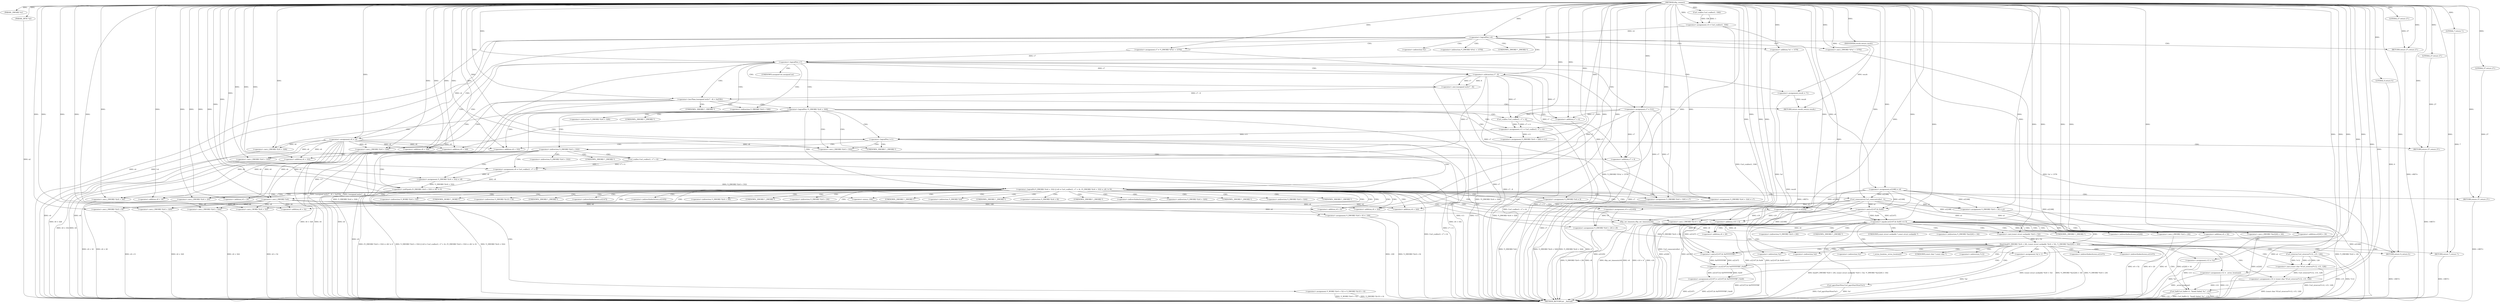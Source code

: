 digraph tftp_connect {  
"1000113" [label = "(METHOD,tftp_connect)" ]
"1000385" [label = "(METHOD_RETURN,int __fastcall)" ]
"1000114" [label = "(PARAM,_DWORD *a1)" ]
"1000115" [label = "(PARAM,_BYTE *a2)" ]
"1000129" [label = "(<operator>.assignment,v4 = Curl_ccalloc(1, 336))" ]
"1000131" [label = "(Curl_ccalloc,Curl_ccalloc(1, 336))" ]
"1000134" [label = "(<operator>.assignment,a1[188] = v4)" ]
"1000140" [label = "(<operator>.logicalNot,!v4)" ]
"1000142" [label = "(RETURN,return 27;,return 27;)" ]
"1000143" [label = "(LITERAL,27,return 27;)" ]
"1000144" [label = "(<operator>.assignment,v6 = v4)" ]
"1000147" [label = "(<operator>.assignment,v7 = *(_DWORD *)(*a1 + 1576))" ]
"1000150" [label = "(<operator>.cast,(_DWORD *)(*a1 + 1576))" ]
"1000152" [label = "(<operator>.addition,*a1 + 1576)" ]
"1000157" [label = "(<operator>.logicalNot,!v7)" ]
"1000160" [label = "(<operator>.assignment,v7 = 512)" ]
"1000164" [label = "(<operator>.assignment,result = 71)" ]
"1000168" [label = "(<operator>.lessThan,(unsigned int)(v7 - 8) < 0xFFB1)" ]
"1000169" [label = "(<operator>.cast,(unsigned int)(v7 - 8))" ]
"1000171" [label = "(<operator>.subtraction,v7 - 8)" ]
"1000178" [label = "(<operator>.logicalNot,!*(_DWORD *)(v6 + 328))" ]
"1000180" [label = "(<operator>.cast,(_DWORD *)(v6 + 328))" ]
"1000182" [label = "(<operator>.addition,v6 + 328)" ]
"1000186" [label = "(<operator>.assignment,v11 = Curl_ccalloc(1, v7 + 4))" ]
"1000188" [label = "(Curl_ccalloc,Curl_ccalloc(1, v7 + 4))" ]
"1000190" [label = "(<operator>.addition,v7 + 4)" ]
"1000193" [label = "(<operator>.assignment,*(_DWORD *)(v6 + 328) = v11)" ]
"1000195" [label = "(<operator>.cast,(_DWORD *)(v6 + 328))" ]
"1000197" [label = "(<operator>.addition,v6 + 328)" ]
"1000202" [label = "(<operator>.logicalNot,!v11)" ]
"1000204" [label = "(RETURN,return 27;,return 27;)" ]
"1000205" [label = "(LITERAL,27,return 27;)" ]
"1000207" [label = "(<operator>.logicalOr,*(_DWORD *)(v6 + 332) || (v8 = Curl_ccalloc(1, v7 + 4), (*(_DWORD *)(v6 + 332) = v8) != 0))" ]
"1000209" [label = "(<operator>.cast,(_DWORD *)(v6 + 332))" ]
"1000211" [label = "(<operator>.addition,v6 + 332)" ]
"1000215" [label = "(<operator>.assignment,v8 = Curl_ccalloc(1, v7 + 4))" ]
"1000217" [label = "(Curl_ccalloc,Curl_ccalloc(1, v7 + 4))" ]
"1000219" [label = "(<operator>.addition,v7 + 4)" ]
"1000222" [label = "(<operator>.notEquals,(*(_DWORD *)(v6 + 332) = v8) != 0)" ]
"1000223" [label = "(<operator>.assignment,*(_DWORD *)(v6 + 332) = v8)" ]
"1000225" [label = "(<operator>.cast,(_DWORD *)(v6 + 332))" ]
"1000227" [label = "(<operator>.addition,v6 + 332)" ]
"1000233" [label = "(Curl_conncontrol,Curl_conncontrol(a1, 1))" ]
"1000236" [label = "(<operator>.assignment,v9 = a1[105])" ]
"1000241" [label = "(<operator>.assignment,*(_DWORD *)(v6 + 16) = a1)" ]
"1000243" [label = "(<operator>.cast,(_DWORD *)(v6 + 16))" ]
"1000245" [label = "(<operator>.addition,v6 + 16)" ]
"1000249" [label = "(<operator>.assignment,*(_DWORD *)(v6 + 20) = v9)" ]
"1000251" [label = "(<operator>.cast,(_DWORD *)(v6 + 20))" ]
"1000253" [label = "(<operator>.addition,v6 + 20)" ]
"1000257" [label = "(<operator>.assignment,*(_DWORD *)v6 = 0)" ]
"1000259" [label = "(<operator>.cast,(_DWORD *)v6)" ]
"1000263" [label = "(<operator>.assignment,*(_DWORD *)(v6 + 8) = -100)" ]
"1000265" [label = "(<operator>.cast,(_DWORD *)(v6 + 8))" ]
"1000267" [label = "(<operator>.addition,v6 + 8)" ]
"1000270" [label = "(<operator>.minus,-100)" ]
"1000272" [label = "(<operator>.assignment,v10 = a1[20])" ]
"1000277" [label = "(<operator>.assignment,*(_DWORD *)(v6 + 320) = v7)" ]
"1000279" [label = "(<operator>.cast,(_DWORD *)(v6 + 320))" ]
"1000281" [label = "(<operator>.addition,v6 + 320)" ]
"1000285" [label = "(<operator>.assignment,*(_DWORD *)(v6 + 324) = v7)" ]
"1000287" [label = "(<operator>.cast,(_DWORD *)(v6 + 324))" ]
"1000289" [label = "(<operator>.addition,v6 + 324)" ]
"1000293" [label = "(<operator>.assignment,*(_WORD *)(v6 + 52) = *(_DWORD *)(v10 + 4))" ]
"1000295" [label = "(<operator>.cast,(_WORD *)(v6 + 52))" ]
"1000297" [label = "(<operator>.addition,v6 + 52)" ]
"1000301" [label = "(<operator>.cast,(_DWORD *)(v10 + 4))" ]
"1000303" [label = "(<operator>.addition,v10 + 4)" ]
"1000306" [label = "(tftp_set_timeouts,tftp_set_timeouts(v6))" ]
"1000309" [label = "(<operator>.equals,(a1[147] & 0x40) == 0)" ]
"1000310" [label = "(<operator>.and,a1[147] & 0x40)" ]
"1000318" [label = "(bind,bind(*(_DWORD *)(v6 + 20), (const struct sockaddr *)(v6 + 52), *(_DWORD *)(a1[20] + 16)))" ]
"1000320" [label = "(<operator>.cast,(_DWORD *)(v6 + 20))" ]
"1000322" [label = "(<operator>.addition,v6 + 20)" ]
"1000325" [label = "(<operator>.cast,(const struct sockaddr *)(v6 + 52))" ]
"1000327" [label = "(<operator>.addition,v6 + 52)" ]
"1000331" [label = "(<operator>.cast,(_DWORD *)(a1[20] + 16))" ]
"1000333" [label = "(<operator>.addition,a1[20] + 16)" ]
"1000339" [label = "(<operator>.assignment,v13 = *a1)" ]
"1000343" [label = "(<operator>.assignment,v12 = _errno_location())" ]
"1000346" [label = "(<operator>.assignment,v14 = (const char *)Curl_strerror(*v12, v15, 128))" ]
"1000348" [label = "(<operator>.cast,(const char *)Curl_strerror(*v12, v15, 128))" ]
"1000350" [label = "(Curl_strerror,Curl_strerror(*v12, v15, 128))" ]
"1000355" [label = "(Curl_failf,Curl_failf(v13, \"bind() failed; %s\", v14))" ]
"1000359" [label = "(RETURN,return 7;,return 7;)" ]
"1000360" [label = "(LITERAL,7,return 7;)" ]
"1000361" [label = "(<operator>.assignment,a1[147] = a1[147] & 0xFFFFFFBF | 0x40)" ]
"1000365" [label = "(<operator>.or,a1[147] & 0xFFFFFFBF | 0x40)" ]
"1000366" [label = "(<operator>.and,a1[147] & 0xFFFFFFBF)" ]
"1000372" [label = "(Curl_pgrsStartNow,Curl_pgrsStartNow(*a1))" ]
"1000375" [label = "(<operator>.assignment,*a2 = 1)" ]
"1000379" [label = "(RETURN,return 0;,return 0;)" ]
"1000380" [label = "(LITERAL,0,return 0;)" ]
"1000381" [label = "(RETURN,return 27;,return 27;)" ]
"1000382" [label = "(LITERAL,27,return 27;)" ]
"1000383" [label = "(RETURN,return result;,return result;)" ]
"1000384" [label = "(IDENTIFIER,result,return result;)" ]
"1000149" [label = "(<operator>.indirection,*(_DWORD *)(*a1 + 1576))" ]
"1000151" [label = "(UNKNOWN,_DWORD *,_DWORD *)" ]
"1000153" [label = "(<operator>.indirection,*a1)" ]
"1000170" [label = "(UNKNOWN,unsigned int,unsigned int)" ]
"1000179" [label = "(<operator>.indirection,*(_DWORD *)(v6 + 328))" ]
"1000181" [label = "(UNKNOWN,_DWORD *,_DWORD *)" ]
"1000194" [label = "(<operator>.indirection,*(_DWORD *)(v6 + 328))" ]
"1000196" [label = "(UNKNOWN,_DWORD *,_DWORD *)" ]
"1000208" [label = "(<operator>.indirection,*(_DWORD *)(v6 + 332))" ]
"1000210" [label = "(UNKNOWN,_DWORD *,_DWORD *)" ]
"1000224" [label = "(<operator>.indirection,*(_DWORD *)(v6 + 332))" ]
"1000226" [label = "(UNKNOWN,_DWORD *,_DWORD *)" ]
"1000238" [label = "(<operator>.indirectIndexAccess,a1[105])" ]
"1000242" [label = "(<operator>.indirection,*(_DWORD *)(v6 + 16))" ]
"1000244" [label = "(UNKNOWN,_DWORD *,_DWORD *)" ]
"1000250" [label = "(<operator>.indirection,*(_DWORD *)(v6 + 20))" ]
"1000252" [label = "(UNKNOWN,_DWORD *,_DWORD *)" ]
"1000258" [label = "(<operator>.indirection,*(_DWORD *)v6)" ]
"1000260" [label = "(UNKNOWN,_DWORD *,_DWORD *)" ]
"1000264" [label = "(<operator>.indirection,*(_DWORD *)(v6 + 8))" ]
"1000266" [label = "(UNKNOWN,_DWORD *,_DWORD *)" ]
"1000274" [label = "(<operator>.indirectIndexAccess,a1[20])" ]
"1000278" [label = "(<operator>.indirection,*(_DWORD *)(v6 + 320))" ]
"1000280" [label = "(UNKNOWN,_DWORD *,_DWORD *)" ]
"1000286" [label = "(<operator>.indirection,*(_DWORD *)(v6 + 324))" ]
"1000288" [label = "(UNKNOWN,_DWORD *,_DWORD *)" ]
"1000294" [label = "(<operator>.indirection,*(_WORD *)(v6 + 52))" ]
"1000296" [label = "(UNKNOWN,_WORD *,_WORD *)" ]
"1000300" [label = "(<operator>.indirection,*(_DWORD *)(v10 + 4))" ]
"1000302" [label = "(UNKNOWN,_DWORD *,_DWORD *)" ]
"1000311" [label = "(<operator>.indirectIndexAccess,a1[147])" ]
"1000319" [label = "(<operator>.indirection,*(_DWORD *)(v6 + 20))" ]
"1000321" [label = "(UNKNOWN,_DWORD *,_DWORD *)" ]
"1000326" [label = "(UNKNOWN,const struct sockaddr *,const struct sockaddr *)" ]
"1000330" [label = "(<operator>.indirection,*(_DWORD *)(a1[20] + 16))" ]
"1000332" [label = "(UNKNOWN,_DWORD *,_DWORD *)" ]
"1000334" [label = "(<operator>.indirectIndexAccess,a1[20])" ]
"1000341" [label = "(<operator>.indirection,*a1)" ]
"1000345" [label = "(_errno_location,_errno_location())" ]
"1000349" [label = "(UNKNOWN,const char *,const char *)" ]
"1000351" [label = "(<operator>.indirection,*v12)" ]
"1000362" [label = "(<operator>.indirectIndexAccess,a1[147])" ]
"1000367" [label = "(<operator>.indirectIndexAccess,a1[147])" ]
"1000373" [label = "(<operator>.indirection,*a1)" ]
"1000376" [label = "(<operator>.indirection,*a2)" ]
  "1000150" -> "1000385"  [ label = "DDG: *a1 + 1576"] 
  "1000227" -> "1000385"  [ label = "DDG: v6"] 
  "1000211" -> "1000385"  [ label = "DDG: v6"] 
  "1000287" -> "1000385"  [ label = "DDG: v6 + 324"] 
  "1000325" -> "1000385"  [ label = "DDG: v6 + 52"] 
  "1000293" -> "1000385"  [ label = "DDG: *(_WORD *)(v6 + 52)"] 
  "1000160" -> "1000385"  [ label = "DDG: v7"] 
  "1000265" -> "1000385"  [ label = "DDG: v6 + 8"] 
  "1000193" -> "1000385"  [ label = "DDG: *(_DWORD *)(v6 + 328)"] 
  "1000346" -> "1000385"  [ label = "DDG: (const char *)Curl_strerror(*v12, v15, 128)"] 
  "1000190" -> "1000385"  [ label = "DDG: v7"] 
  "1000306" -> "1000385"  [ label = "DDG: v6"] 
  "1000320" -> "1000385"  [ label = "DDG: v6 + 20"] 
  "1000202" -> "1000385"  [ label = "DDG: v11"] 
  "1000318" -> "1000385"  [ label = "DDG: (const struct sockaddr *)(v6 + 52)"] 
  "1000343" -> "1000385"  [ label = "DDG: v12"] 
  "1000318" -> "1000385"  [ label = "DDG: *(_DWORD *)(a1[20] + 16)"] 
  "1000350" -> "1000385"  [ label = "DDG: v15"] 
  "1000318" -> "1000385"  [ label = "DDG: *(_DWORD *)(v6 + 20)"] 
  "1000233" -> "1000385"  [ label = "DDG: Curl_conncontrol(a1, 1)"] 
  "1000350" -> "1000385"  [ label = "DDG: *v12"] 
  "1000257" -> "1000385"  [ label = "DDG: *(_DWORD *)v6"] 
  "1000157" -> "1000385"  [ label = "DDG: !v7"] 
  "1000215" -> "1000385"  [ label = "DDG: Curl_ccalloc(1, v7 + 4)"] 
  "1000178" -> "1000385"  [ label = "DDG: !*(_DWORD *)(v6 + 328)"] 
  "1000333" -> "1000385"  [ label = "DDG: a1[20]"] 
  "1000223" -> "1000385"  [ label = "DDG: v8"] 
  "1000209" -> "1000385"  [ label = "DDG: v6 + 332"] 
  "1000249" -> "1000385"  [ label = "DDG: v9"] 
  "1000219" -> "1000385"  [ label = "DDG: v7"] 
  "1000355" -> "1000385"  [ label = "DDG: Curl_failf(v13, \"bind() failed; %s\", v14)"] 
  "1000375" -> "1000385"  [ label = "DDG: *a2"] 
  "1000355" -> "1000385"  [ label = "DDG: v13"] 
  "1000272" -> "1000385"  [ label = "DDG: a1[20]"] 
  "1000263" -> "1000385"  [ label = "DDG: -100"] 
  "1000339" -> "1000385"  [ label = "DDG: *a1"] 
  "1000249" -> "1000385"  [ label = "DDG: *(_DWORD *)(v6 + 20)"] 
  "1000225" -> "1000385"  [ label = "DDG: v6 + 332"] 
  "1000152" -> "1000385"  [ label = "DDG: *a1"] 
  "1000361" -> "1000385"  [ label = "DDG: a1[147] & 0xFFFFFFBF | 0x40"] 
  "1000285" -> "1000385"  [ label = "DDG: v7"] 
  "1000147" -> "1000385"  [ label = "DDG: *(_DWORD *)(*a1 + 1576)"] 
  "1000343" -> "1000385"  [ label = "DDG: _errno_location()"] 
  "1000180" -> "1000385"  [ label = "DDG: v6 + 328"] 
  "1000251" -> "1000385"  [ label = "DDG: v6 + 20"] 
  "1000309" -> "1000385"  [ label = "DDG: a1[147] & 0x40"] 
  "1000188" -> "1000385"  [ label = "DDG: v7 + 4"] 
  "1000115" -> "1000385"  [ label = "DDG: a2"] 
  "1000303" -> "1000385"  [ label = "DDG: v10"] 
  "1000348" -> "1000385"  [ label = "DDG: Curl_strerror(*v12, v15, 128)"] 
  "1000207" -> "1000385"  [ label = "DDG: *(_DWORD *)(v6 + 332) || (v8 = Curl_ccalloc(1, v7 + 4), (*(_DWORD *)(v6 + 332) = v8) != 0)"] 
  "1000222" -> "1000385"  [ label = "DDG: (*(_DWORD *)(v6 + 332) = v8) != 0"] 
  "1000129" -> "1000385"  [ label = "DDG: Curl_ccalloc(1, 336)"] 
  "1000241" -> "1000385"  [ label = "DDG: a1"] 
  "1000365" -> "1000385"  [ label = "DDG: a1[147] & 0xFFFFFFBF"] 
  "1000285" -> "1000385"  [ label = "DDG: *(_DWORD *)(v6 + 324)"] 
  "1000301" -> "1000385"  [ label = "DDG: v10 + 4"] 
  "1000310" -> "1000385"  [ label = "DDG: a1[147]"] 
  "1000197" -> "1000385"  [ label = "DDG: v6"] 
  "1000372" -> "1000385"  [ label = "DDG: Curl_pgrsStartNow(*a1)"] 
  "1000186" -> "1000385"  [ label = "DDG: Curl_ccalloc(1, v7 + 4)"] 
  "1000207" -> "1000385"  [ label = "DDG: *(_DWORD *)(v6 + 332)"] 
  "1000169" -> "1000385"  [ label = "DDG: v7 - 8"] 
  "1000279" -> "1000385"  [ label = "DDG: v6 + 320"] 
  "1000134" -> "1000385"  [ label = "DDG: a1[188]"] 
  "1000140" -> "1000385"  [ label = "DDG: v4"] 
  "1000306" -> "1000385"  [ label = "DDG: tftp_set_timeouts(v6)"] 
  "1000327" -> "1000385"  [ label = "DDG: v6"] 
  "1000293" -> "1000385"  [ label = "DDG: *(_DWORD *)(v10 + 4)"] 
  "1000241" -> "1000385"  [ label = "DDG: *(_DWORD *)(v6 + 16)"] 
  "1000178" -> "1000385"  [ label = "DDG: *(_DWORD *)(v6 + 328)"] 
  "1000168" -> "1000385"  [ label = "DDG: (unsigned int)(v7 - 8)"] 
  "1000140" -> "1000385"  [ label = "DDG: !v4"] 
  "1000277" -> "1000385"  [ label = "DDG: *(_DWORD *)(v6 + 320)"] 
  "1000263" -> "1000385"  [ label = "DDG: *(_DWORD *)(v6 + 8)"] 
  "1000144" -> "1000385"  [ label = "DDG: v6"] 
  "1000236" -> "1000385"  [ label = "DDG: a1[105]"] 
  "1000309" -> "1000385"  [ label = "DDG: (a1[147] & 0x40) == 0"] 
  "1000318" -> "1000385"  [ label = "DDG: bind(*(_DWORD *)(v6 + 20), (const struct sockaddr *)(v6 + 52), *(_DWORD *)(a1[20] + 16))"] 
  "1000372" -> "1000385"  [ label = "DDG: *a1"] 
  "1000171" -> "1000385"  [ label = "DDG: v7"] 
  "1000202" -> "1000385"  [ label = "DDG: !v11"] 
  "1000195" -> "1000385"  [ label = "DDG: v6 + 328"] 
  "1000295" -> "1000385"  [ label = "DDG: v6 + 52"] 
  "1000144" -> "1000385"  [ label = "DDG: v4"] 
  "1000243" -> "1000385"  [ label = "DDG: v6 + 16"] 
  "1000355" -> "1000385"  [ label = "DDG: v14"] 
  "1000168" -> "1000385"  [ label = "DDG: (unsigned int)(v7 - 8) < 0xFFB1"] 
  "1000361" -> "1000385"  [ label = "DDG: a1[147]"] 
  "1000164" -> "1000385"  [ label = "DDG: result"] 
  "1000217" -> "1000385"  [ label = "DDG: v7 + 4"] 
  "1000331" -> "1000385"  [ label = "DDG: a1[20] + 16"] 
  "1000142" -> "1000385"  [ label = "DDG: <RET>"] 
  "1000381" -> "1000385"  [ label = "DDG: <RET>"] 
  "1000383" -> "1000385"  [ label = "DDG: <RET>"] 
  "1000359" -> "1000385"  [ label = "DDG: <RET>"] 
  "1000379" -> "1000385"  [ label = "DDG: <RET>"] 
  "1000204" -> "1000385"  [ label = "DDG: <RET>"] 
  "1000113" -> "1000114"  [ label = "DDG: "] 
  "1000113" -> "1000115"  [ label = "DDG: "] 
  "1000131" -> "1000129"  [ label = "DDG: 1"] 
  "1000131" -> "1000129"  [ label = "DDG: 336"] 
  "1000113" -> "1000129"  [ label = "DDG: "] 
  "1000113" -> "1000131"  [ label = "DDG: "] 
  "1000129" -> "1000134"  [ label = "DDG: v4"] 
  "1000113" -> "1000134"  [ label = "DDG: "] 
  "1000113" -> "1000140"  [ label = "DDG: "] 
  "1000129" -> "1000140"  [ label = "DDG: v4"] 
  "1000143" -> "1000142"  [ label = "DDG: 27"] 
  "1000113" -> "1000142"  [ label = "DDG: "] 
  "1000113" -> "1000143"  [ label = "DDG: "] 
  "1000140" -> "1000144"  [ label = "DDG: v4"] 
  "1000113" -> "1000144"  [ label = "DDG: "] 
  "1000113" -> "1000147"  [ label = "DDG: "] 
  "1000113" -> "1000150"  [ label = "DDG: "] 
  "1000113" -> "1000152"  [ label = "DDG: "] 
  "1000147" -> "1000157"  [ label = "DDG: v7"] 
  "1000113" -> "1000157"  [ label = "DDG: "] 
  "1000113" -> "1000160"  [ label = "DDG: "] 
  "1000113" -> "1000164"  [ label = "DDG: "] 
  "1000169" -> "1000168"  [ label = "DDG: v7 - 8"] 
  "1000171" -> "1000169"  [ label = "DDG: v7"] 
  "1000171" -> "1000169"  [ label = "DDG: 8"] 
  "1000157" -> "1000171"  [ label = "DDG: v7"] 
  "1000113" -> "1000171"  [ label = "DDG: "] 
  "1000113" -> "1000168"  [ label = "DDG: "] 
  "1000144" -> "1000180"  [ label = "DDG: v6"] 
  "1000113" -> "1000180"  [ label = "DDG: "] 
  "1000144" -> "1000182"  [ label = "DDG: v6"] 
  "1000113" -> "1000182"  [ label = "DDG: "] 
  "1000188" -> "1000186"  [ label = "DDG: 1"] 
  "1000188" -> "1000186"  [ label = "DDG: v7 + 4"] 
  "1000113" -> "1000186"  [ label = "DDG: "] 
  "1000113" -> "1000188"  [ label = "DDG: "] 
  "1000160" -> "1000188"  [ label = "DDG: v7"] 
  "1000171" -> "1000188"  [ label = "DDG: v7"] 
  "1000160" -> "1000190"  [ label = "DDG: v7"] 
  "1000171" -> "1000190"  [ label = "DDG: v7"] 
  "1000113" -> "1000190"  [ label = "DDG: "] 
  "1000186" -> "1000193"  [ label = "DDG: v11"] 
  "1000113" -> "1000193"  [ label = "DDG: "] 
  "1000113" -> "1000195"  [ label = "DDG: "] 
  "1000144" -> "1000195"  [ label = "DDG: v6"] 
  "1000113" -> "1000197"  [ label = "DDG: "] 
  "1000144" -> "1000197"  [ label = "DDG: v6"] 
  "1000113" -> "1000202"  [ label = "DDG: "] 
  "1000186" -> "1000202"  [ label = "DDG: v11"] 
  "1000205" -> "1000204"  [ label = "DDG: 27"] 
  "1000113" -> "1000204"  [ label = "DDG: "] 
  "1000113" -> "1000205"  [ label = "DDG: "] 
  "1000223" -> "1000207"  [ label = "DDG: *(_DWORD *)(v6 + 332)"] 
  "1000113" -> "1000209"  [ label = "DDG: "] 
  "1000144" -> "1000209"  [ label = "DDG: v6"] 
  "1000113" -> "1000211"  [ label = "DDG: "] 
  "1000144" -> "1000211"  [ label = "DDG: v6"] 
  "1000217" -> "1000215"  [ label = "DDG: 1"] 
  "1000217" -> "1000215"  [ label = "DDG: v7 + 4"] 
  "1000113" -> "1000215"  [ label = "DDG: "] 
  "1000113" -> "1000217"  [ label = "DDG: "] 
  "1000160" -> "1000217"  [ label = "DDG: v7"] 
  "1000171" -> "1000217"  [ label = "DDG: v7"] 
  "1000160" -> "1000219"  [ label = "DDG: v7"] 
  "1000171" -> "1000219"  [ label = "DDG: v7"] 
  "1000113" -> "1000219"  [ label = "DDG: "] 
  "1000223" -> "1000222"  [ label = "DDG: *(_DWORD *)(v6 + 332)"] 
  "1000215" -> "1000222"  [ label = "DDG: v8"] 
  "1000113" -> "1000222"  [ label = "DDG: "] 
  "1000113" -> "1000225"  [ label = "DDG: "] 
  "1000144" -> "1000225"  [ label = "DDG: v6"] 
  "1000113" -> "1000227"  [ label = "DDG: "] 
  "1000144" -> "1000227"  [ label = "DDG: v6"] 
  "1000215" -> "1000223"  [ label = "DDG: v8"] 
  "1000113" -> "1000223"  [ label = "DDG: "] 
  "1000134" -> "1000233"  [ label = "DDG: a1[188]"] 
  "1000113" -> "1000233"  [ label = "DDG: "] 
  "1000233" -> "1000236"  [ label = "DDG: a1"] 
  "1000113" -> "1000236"  [ label = "DDG: "] 
  "1000233" -> "1000241"  [ label = "DDG: a1"] 
  "1000134" -> "1000241"  [ label = "DDG: a1[188]"] 
  "1000113" -> "1000241"  [ label = "DDG: "] 
  "1000113" -> "1000243"  [ label = "DDG: "] 
  "1000144" -> "1000243"  [ label = "DDG: v6"] 
  "1000113" -> "1000245"  [ label = "DDG: "] 
  "1000144" -> "1000245"  [ label = "DDG: v6"] 
  "1000236" -> "1000249"  [ label = "DDG: v9"] 
  "1000113" -> "1000249"  [ label = "DDG: "] 
  "1000113" -> "1000251"  [ label = "DDG: "] 
  "1000144" -> "1000251"  [ label = "DDG: v6"] 
  "1000113" -> "1000253"  [ label = "DDG: "] 
  "1000144" -> "1000253"  [ label = "DDG: v6"] 
  "1000113" -> "1000257"  [ label = "DDG: "] 
  "1000113" -> "1000259"  [ label = "DDG: "] 
  "1000144" -> "1000259"  [ label = "DDG: v6"] 
  "1000270" -> "1000263"  [ label = "DDG: 100"] 
  "1000259" -> "1000265"  [ label = "DDG: v6"] 
  "1000113" -> "1000265"  [ label = "DDG: "] 
  "1000259" -> "1000267"  [ label = "DDG: v6"] 
  "1000113" -> "1000267"  [ label = "DDG: "] 
  "1000113" -> "1000270"  [ label = "DDG: "] 
  "1000233" -> "1000272"  [ label = "DDG: a1"] 
  "1000134" -> "1000272"  [ label = "DDG: a1[188]"] 
  "1000113" -> "1000272"  [ label = "DDG: "] 
  "1000160" -> "1000277"  [ label = "DDG: v7"] 
  "1000171" -> "1000277"  [ label = "DDG: v7"] 
  "1000113" -> "1000277"  [ label = "DDG: "] 
  "1000113" -> "1000279"  [ label = "DDG: "] 
  "1000259" -> "1000279"  [ label = "DDG: v6"] 
  "1000113" -> "1000281"  [ label = "DDG: "] 
  "1000259" -> "1000281"  [ label = "DDG: v6"] 
  "1000113" -> "1000285"  [ label = "DDG: "] 
  "1000160" -> "1000285"  [ label = "DDG: v7"] 
  "1000171" -> "1000285"  [ label = "DDG: v7"] 
  "1000113" -> "1000287"  [ label = "DDG: "] 
  "1000259" -> "1000287"  [ label = "DDG: v6"] 
  "1000113" -> "1000289"  [ label = "DDG: "] 
  "1000259" -> "1000289"  [ label = "DDG: v6"] 
  "1000113" -> "1000295"  [ label = "DDG: "] 
  "1000259" -> "1000295"  [ label = "DDG: v6"] 
  "1000113" -> "1000297"  [ label = "DDG: "] 
  "1000259" -> "1000297"  [ label = "DDG: v6"] 
  "1000272" -> "1000301"  [ label = "DDG: v10"] 
  "1000113" -> "1000301"  [ label = "DDG: "] 
  "1000272" -> "1000303"  [ label = "DDG: v10"] 
  "1000113" -> "1000303"  [ label = "DDG: "] 
  "1000113" -> "1000306"  [ label = "DDG: "] 
  "1000259" -> "1000306"  [ label = "DDG: v6"] 
  "1000310" -> "1000309"  [ label = "DDG: a1[147]"] 
  "1000310" -> "1000309"  [ label = "DDG: 0x40"] 
  "1000233" -> "1000310"  [ label = "DDG: a1"] 
  "1000134" -> "1000310"  [ label = "DDG: a1[188]"] 
  "1000113" -> "1000310"  [ label = "DDG: "] 
  "1000113" -> "1000309"  [ label = "DDG: "] 
  "1000249" -> "1000318"  [ label = "DDG: *(_DWORD *)(v6 + 20)"] 
  "1000306" -> "1000320"  [ label = "DDG: v6"] 
  "1000113" -> "1000320"  [ label = "DDG: "] 
  "1000306" -> "1000322"  [ label = "DDG: v6"] 
  "1000113" -> "1000322"  [ label = "DDG: "] 
  "1000325" -> "1000318"  [ label = "DDG: v6 + 52"] 
  "1000113" -> "1000325"  [ label = "DDG: "] 
  "1000306" -> "1000325"  [ label = "DDG: v6"] 
  "1000113" -> "1000327"  [ label = "DDG: "] 
  "1000306" -> "1000327"  [ label = "DDG: v6"] 
  "1000233" -> "1000331"  [ label = "DDG: a1"] 
  "1000134" -> "1000331"  [ label = "DDG: a1[188]"] 
  "1000113" -> "1000331"  [ label = "DDG: "] 
  "1000233" -> "1000333"  [ label = "DDG: a1"] 
  "1000134" -> "1000333"  [ label = "DDG: a1[188]"] 
  "1000113" -> "1000333"  [ label = "DDG: "] 
  "1000113" -> "1000339"  [ label = "DDG: "] 
  "1000113" -> "1000343"  [ label = "DDG: "] 
  "1000348" -> "1000346"  [ label = "DDG: Curl_strerror(*v12, v15, 128)"] 
  "1000113" -> "1000346"  [ label = "DDG: "] 
  "1000350" -> "1000348"  [ label = "DDG: *v12"] 
  "1000350" -> "1000348"  [ label = "DDG: v15"] 
  "1000350" -> "1000348"  [ label = "DDG: 128"] 
  "1000113" -> "1000350"  [ label = "DDG: "] 
  "1000339" -> "1000355"  [ label = "DDG: v13"] 
  "1000113" -> "1000355"  [ label = "DDG: "] 
  "1000346" -> "1000355"  [ label = "DDG: v14"] 
  "1000360" -> "1000359"  [ label = "DDG: 7"] 
  "1000113" -> "1000359"  [ label = "DDG: "] 
  "1000113" -> "1000360"  [ label = "DDG: "] 
  "1000365" -> "1000361"  [ label = "DDG: a1[147] & 0xFFFFFFBF"] 
  "1000365" -> "1000361"  [ label = "DDG: 0x40"] 
  "1000366" -> "1000365"  [ label = "DDG: a1[147]"] 
  "1000366" -> "1000365"  [ label = "DDG: 0xFFFFFFBF"] 
  "1000310" -> "1000366"  [ label = "DDG: a1[147]"] 
  "1000233" -> "1000366"  [ label = "DDG: a1"] 
  "1000134" -> "1000366"  [ label = "DDG: a1[188]"] 
  "1000113" -> "1000366"  [ label = "DDG: "] 
  "1000113" -> "1000365"  [ label = "DDG: "] 
  "1000113" -> "1000375"  [ label = "DDG: "] 
  "1000380" -> "1000379"  [ label = "DDG: 0"] 
  "1000113" -> "1000379"  [ label = "DDG: "] 
  "1000113" -> "1000380"  [ label = "DDG: "] 
  "1000382" -> "1000381"  [ label = "DDG: 27"] 
  "1000113" -> "1000381"  [ label = "DDG: "] 
  "1000113" -> "1000382"  [ label = "DDG: "] 
  "1000384" -> "1000383"  [ label = "DDG: result"] 
  "1000164" -> "1000383"  [ label = "DDG: result"] 
  "1000113" -> "1000384"  [ label = "DDG: "] 
  "1000140" -> "1000144"  [ label = "CDG: "] 
  "1000140" -> "1000142"  [ label = "CDG: "] 
  "1000140" -> "1000157"  [ label = "CDG: "] 
  "1000140" -> "1000153"  [ label = "CDG: "] 
  "1000140" -> "1000152"  [ label = "CDG: "] 
  "1000140" -> "1000151"  [ label = "CDG: "] 
  "1000140" -> "1000150"  [ label = "CDG: "] 
  "1000140" -> "1000149"  [ label = "CDG: "] 
  "1000140" -> "1000147"  [ label = "CDG: "] 
  "1000157" -> "1000160"  [ label = "CDG: "] 
  "1000157" -> "1000171"  [ label = "CDG: "] 
  "1000157" -> "1000170"  [ label = "CDG: "] 
  "1000157" -> "1000169"  [ label = "CDG: "] 
  "1000157" -> "1000168"  [ label = "CDG: "] 
  "1000157" -> "1000164"  [ label = "CDG: "] 
  "1000157" -> "1000182"  [ label = "CDG: "] 
  "1000157" -> "1000181"  [ label = "CDG: "] 
  "1000157" -> "1000180"  [ label = "CDG: "] 
  "1000157" -> "1000179"  [ label = "CDG: "] 
  "1000157" -> "1000178"  [ label = "CDG: "] 
  "1000168" -> "1000182"  [ label = "CDG: "] 
  "1000168" -> "1000181"  [ label = "CDG: "] 
  "1000168" -> "1000180"  [ label = "CDG: "] 
  "1000168" -> "1000179"  [ label = "CDG: "] 
  "1000168" -> "1000178"  [ label = "CDG: "] 
  "1000168" -> "1000383"  [ label = "CDG: "] 
  "1000178" -> "1000190"  [ label = "CDG: "] 
  "1000178" -> "1000188"  [ label = "CDG: "] 
  "1000178" -> "1000186"  [ label = "CDG: "] 
  "1000178" -> "1000208"  [ label = "CDG: "] 
  "1000178" -> "1000207"  [ label = "CDG: "] 
  "1000178" -> "1000202"  [ label = "CDG: "] 
  "1000178" -> "1000197"  [ label = "CDG: "] 
  "1000178" -> "1000196"  [ label = "CDG: "] 
  "1000178" -> "1000195"  [ label = "CDG: "] 
  "1000178" -> "1000194"  [ label = "CDG: "] 
  "1000178" -> "1000193"  [ label = "CDG: "] 
  "1000178" -> "1000211"  [ label = "CDG: "] 
  "1000178" -> "1000210"  [ label = "CDG: "] 
  "1000178" -> "1000209"  [ label = "CDG: "] 
  "1000202" -> "1000208"  [ label = "CDG: "] 
  "1000202" -> "1000207"  [ label = "CDG: "] 
  "1000202" -> "1000204"  [ label = "CDG: "] 
  "1000202" -> "1000211"  [ label = "CDG: "] 
  "1000202" -> "1000210"  [ label = "CDG: "] 
  "1000202" -> "1000209"  [ label = "CDG: "] 
  "1000207" -> "1000238"  [ label = "CDG: "] 
  "1000207" -> "1000236"  [ label = "CDG: "] 
  "1000207" -> "1000233"  [ label = "CDG: "] 
  "1000207" -> "1000253"  [ label = "CDG: "] 
  "1000207" -> "1000252"  [ label = "CDG: "] 
  "1000207" -> "1000251"  [ label = "CDG: "] 
  "1000207" -> "1000250"  [ label = "CDG: "] 
  "1000207" -> "1000249"  [ label = "CDG: "] 
  "1000207" -> "1000245"  [ label = "CDG: "] 
  "1000207" -> "1000244"  [ label = "CDG: "] 
  "1000207" -> "1000243"  [ label = "CDG: "] 
  "1000207" -> "1000242"  [ label = "CDG: "] 
  "1000207" -> "1000241"  [ label = "CDG: "] 
  "1000207" -> "1000272"  [ label = "CDG: "] 
  "1000207" -> "1000270"  [ label = "CDG: "] 
  "1000207" -> "1000267"  [ label = "CDG: "] 
  "1000207" -> "1000266"  [ label = "CDG: "] 
  "1000207" -> "1000265"  [ label = "CDG: "] 
  "1000207" -> "1000264"  [ label = "CDG: "] 
  "1000207" -> "1000263"  [ label = "CDG: "] 
  "1000207" -> "1000260"  [ label = "CDG: "] 
  "1000207" -> "1000259"  [ label = "CDG: "] 
  "1000207" -> "1000258"  [ label = "CDG: "] 
  "1000207" -> "1000257"  [ label = "CDG: "] 
  "1000207" -> "1000288"  [ label = "CDG: "] 
  "1000207" -> "1000287"  [ label = "CDG: "] 
  "1000207" -> "1000286"  [ label = "CDG: "] 
  "1000207" -> "1000285"  [ label = "CDG: "] 
  "1000207" -> "1000281"  [ label = "CDG: "] 
  "1000207" -> "1000280"  [ label = "CDG: "] 
  "1000207" -> "1000279"  [ label = "CDG: "] 
  "1000207" -> "1000278"  [ label = "CDG: "] 
  "1000207" -> "1000277"  [ label = "CDG: "] 
  "1000207" -> "1000274"  [ label = "CDG: "] 
  "1000207" -> "1000303"  [ label = "CDG: "] 
  "1000207" -> "1000302"  [ label = "CDG: "] 
  "1000207" -> "1000301"  [ label = "CDG: "] 
  "1000207" -> "1000300"  [ label = "CDG: "] 
  "1000207" -> "1000297"  [ label = "CDG: "] 
  "1000207" -> "1000296"  [ label = "CDG: "] 
  "1000207" -> "1000295"  [ label = "CDG: "] 
  "1000207" -> "1000294"  [ label = "CDG: "] 
  "1000207" -> "1000293"  [ label = "CDG: "] 
  "1000207" -> "1000289"  [ label = "CDG: "] 
  "1000207" -> "1000311"  [ label = "CDG: "] 
  "1000207" -> "1000310"  [ label = "CDG: "] 
  "1000207" -> "1000309"  [ label = "CDG: "] 
  "1000207" -> "1000306"  [ label = "CDG: "] 
  "1000207" -> "1000381"  [ label = "CDG: "] 
  "1000208" -> "1000224"  [ label = "CDG: "] 
  "1000208" -> "1000223"  [ label = "CDG: "] 
  "1000208" -> "1000222"  [ label = "CDG: "] 
  "1000208" -> "1000219"  [ label = "CDG: "] 
  "1000208" -> "1000217"  [ label = "CDG: "] 
  "1000208" -> "1000215"  [ label = "CDG: "] 
  "1000208" -> "1000227"  [ label = "CDG: "] 
  "1000208" -> "1000226"  [ label = "CDG: "] 
  "1000208" -> "1000225"  [ label = "CDG: "] 
  "1000309" -> "1000320"  [ label = "CDG: "] 
  "1000309" -> "1000319"  [ label = "CDG: "] 
  "1000309" -> "1000318"  [ label = "CDG: "] 
  "1000309" -> "1000334"  [ label = "CDG: "] 
  "1000309" -> "1000333"  [ label = "CDG: "] 
  "1000309" -> "1000332"  [ label = "CDG: "] 
  "1000309" -> "1000331"  [ label = "CDG: "] 
  "1000309" -> "1000330"  [ label = "CDG: "] 
  "1000309" -> "1000327"  [ label = "CDG: "] 
  "1000309" -> "1000326"  [ label = "CDG: "] 
  "1000309" -> "1000325"  [ label = "CDG: "] 
  "1000309" -> "1000322"  [ label = "CDG: "] 
  "1000309" -> "1000321"  [ label = "CDG: "] 
  "1000309" -> "1000379"  [ label = "CDG: "] 
  "1000309" -> "1000376"  [ label = "CDG: "] 
  "1000309" -> "1000375"  [ label = "CDG: "] 
  "1000309" -> "1000373"  [ label = "CDG: "] 
  "1000309" -> "1000372"  [ label = "CDG: "] 
  "1000318" -> "1000351"  [ label = "CDG: "] 
  "1000318" -> "1000350"  [ label = "CDG: "] 
  "1000318" -> "1000349"  [ label = "CDG: "] 
  "1000318" -> "1000348"  [ label = "CDG: "] 
  "1000318" -> "1000346"  [ label = "CDG: "] 
  "1000318" -> "1000345"  [ label = "CDG: "] 
  "1000318" -> "1000343"  [ label = "CDG: "] 
  "1000318" -> "1000341"  [ label = "CDG: "] 
  "1000318" -> "1000339"  [ label = "CDG: "] 
  "1000318" -> "1000367"  [ label = "CDG: "] 
  "1000318" -> "1000366"  [ label = "CDG: "] 
  "1000318" -> "1000365"  [ label = "CDG: "] 
  "1000318" -> "1000362"  [ label = "CDG: "] 
  "1000318" -> "1000361"  [ label = "CDG: "] 
  "1000318" -> "1000359"  [ label = "CDG: "] 
  "1000318" -> "1000355"  [ label = "CDG: "] 
  "1000318" -> "1000379"  [ label = "CDG: "] 
  "1000318" -> "1000376"  [ label = "CDG: "] 
  "1000318" -> "1000375"  [ label = "CDG: "] 
  "1000318" -> "1000373"  [ label = "CDG: "] 
  "1000318" -> "1000372"  [ label = "CDG: "] 
}

